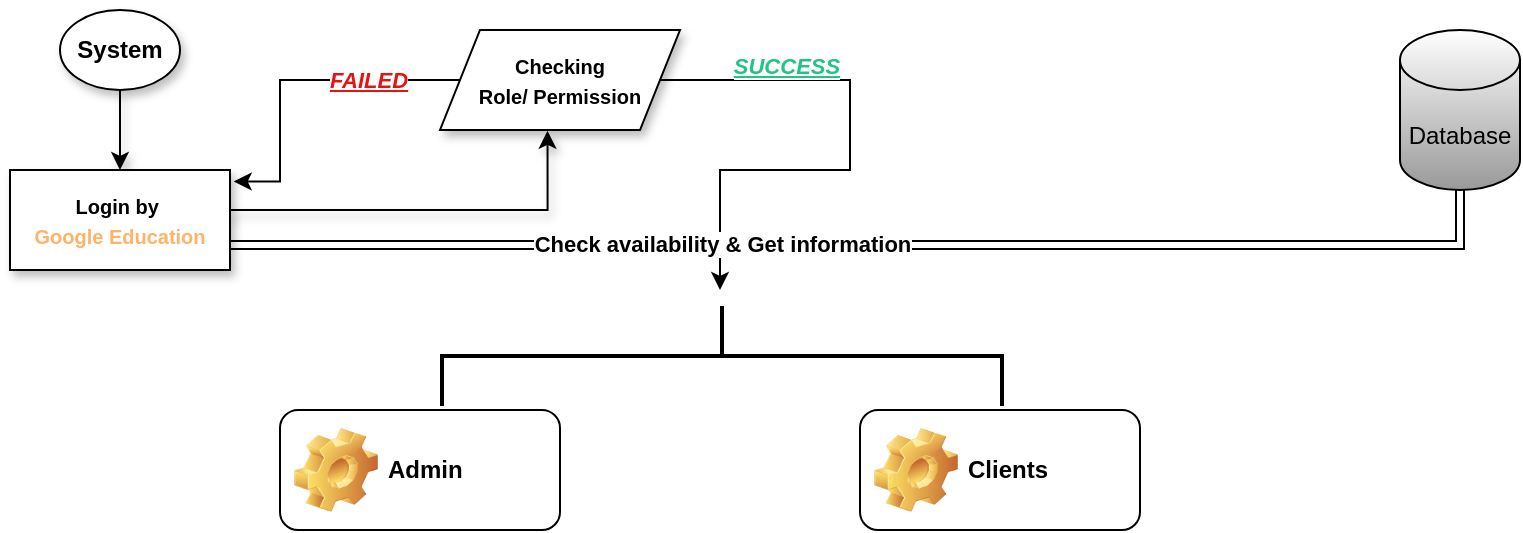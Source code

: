 <mxfile version="26.1.1">
  <diagram id="C5RBs43oDa-KdzZeNtuy" name="Page-1">
    <mxGraphModel dx="1097" dy="575" grid="1" gridSize="10" guides="1" tooltips="1" connect="1" arrows="1" fold="1" page="1" pageScale="1" pageWidth="827" pageHeight="1169" math="0" shadow="0">
      <root>
        <mxCell id="WIyWlLk6GJQsqaUBKTNV-0" />
        <mxCell id="WIyWlLk6GJQsqaUBKTNV-1" parent="WIyWlLk6GJQsqaUBKTNV-0" />
        <mxCell id="esq4DEs6tMJ4NNBgiMNg-6" style="edgeStyle=orthogonalEdgeStyle;rounded=0;orthogonalLoop=1;jettySize=auto;html=1;exitX=0.5;exitY=1;exitDx=0;exitDy=0;entryX=0.5;entryY=0;entryDx=0;entryDy=0;shadow=1;" edge="1" parent="WIyWlLk6GJQsqaUBKTNV-1" source="esq4DEs6tMJ4NNBgiMNg-0" target="esq4DEs6tMJ4NNBgiMNg-3">
          <mxGeometry relative="1" as="geometry" />
        </mxCell>
        <mxCell id="esq4DEs6tMJ4NNBgiMNg-0" value="&lt;b&gt;System&lt;/b&gt;" style="ellipse;whiteSpace=wrap;html=1;shadow=1;" vertex="1" parent="WIyWlLk6GJQsqaUBKTNV-1">
          <mxGeometry x="50" y="20" width="60" height="40" as="geometry" />
        </mxCell>
        <mxCell id="esq4DEs6tMJ4NNBgiMNg-8" style="edgeStyle=orthogonalEdgeStyle;rounded=0;orthogonalLoop=1;jettySize=auto;html=1;exitX=1;exitY=0.5;exitDx=0;exitDy=0;entryX=0.448;entryY=1.008;entryDx=0;entryDy=0;shadow=1;entryPerimeter=0;" edge="1" parent="WIyWlLk6GJQsqaUBKTNV-1" source="esq4DEs6tMJ4NNBgiMNg-3" target="esq4DEs6tMJ4NNBgiMNg-7">
          <mxGeometry relative="1" as="geometry">
            <Array as="points">
              <mxPoint x="135" y="120" />
              <mxPoint x="294" y="120" />
            </Array>
          </mxGeometry>
        </mxCell>
        <mxCell id="esq4DEs6tMJ4NNBgiMNg-3" value="&lt;b&gt;&lt;font style=&quot;font-size: 10px;&quot;&gt;Login by&amp;nbsp;&lt;/font&gt;&lt;/b&gt;&lt;div&gt;&lt;b&gt;&lt;font style=&quot;font-size: 10px; color: rgb(255, 179, 102);&quot;&gt;Google Education&lt;/font&gt;&lt;/b&gt;&lt;/div&gt;" style="shape=process;whiteSpace=wrap;html=1;backgroundOutline=1;size=0;shadow=1;" vertex="1" parent="WIyWlLk6GJQsqaUBKTNV-1">
          <mxGeometry x="25" y="100" width="110" height="50" as="geometry" />
        </mxCell>
        <mxCell id="esq4DEs6tMJ4NNBgiMNg-7" value="&lt;b&gt;&lt;font style=&quot;font-size: 10px;&quot;&gt;Checking&lt;/font&gt;&lt;/b&gt;&lt;div&gt;&lt;b&gt;&lt;font style=&quot;font-size: 10px;&quot;&gt;Role/ Permission&lt;/font&gt;&lt;/b&gt;&lt;/div&gt;" style="shape=parallelogram;perimeter=parallelogramPerimeter;whiteSpace=wrap;html=1;fixedSize=1;shadow=1;" vertex="1" parent="WIyWlLk6GJQsqaUBKTNV-1">
          <mxGeometry x="240" y="30" width="120" height="50" as="geometry" />
        </mxCell>
        <mxCell id="esq4DEs6tMJ4NNBgiMNg-12" value="Admin" style="label;whiteSpace=wrap;html=1;image=img/clipart/Gear_128x128.png" vertex="1" parent="WIyWlLk6GJQsqaUBKTNV-1">
          <mxGeometry x="160" y="220" width="140" height="60" as="geometry" />
        </mxCell>
        <mxCell id="esq4DEs6tMJ4NNBgiMNg-13" value="Clients" style="label;whiteSpace=wrap;html=1;image=img/clipart/Gear_128x128.png" vertex="1" parent="WIyWlLk6GJQsqaUBKTNV-1">
          <mxGeometry x="450" y="220" width="140" height="60" as="geometry" />
        </mxCell>
        <mxCell id="esq4DEs6tMJ4NNBgiMNg-14" value="" style="endArrow=classic;html=1;rounded=0;entryX=1.017;entryY=0.115;entryDx=0;entryDy=0;entryPerimeter=0;edgeStyle=orthogonalEdgeStyle;" edge="1" parent="WIyWlLk6GJQsqaUBKTNV-1" source="esq4DEs6tMJ4NNBgiMNg-7" target="esq4DEs6tMJ4NNBgiMNg-3">
          <mxGeometry relative="1" as="geometry">
            <mxPoint x="420" y="190" as="sourcePoint" />
            <mxPoint x="580" y="190" as="targetPoint" />
            <Array as="points">
              <mxPoint x="160" y="55" />
              <mxPoint x="160" y="106" />
            </Array>
          </mxGeometry>
        </mxCell>
        <mxCell id="esq4DEs6tMJ4NNBgiMNg-15" value="&lt;b&gt;&lt;i&gt;&lt;u&gt;FAILED&lt;/u&gt;&lt;/i&gt;&lt;/b&gt;" style="edgeLabel;resizable=0;html=1;;align=center;verticalAlign=middle;fontColor=light-dark(#e71313, #ededed);" connectable="0" vertex="1" parent="esq4DEs6tMJ4NNBgiMNg-14">
          <mxGeometry relative="1" as="geometry">
            <mxPoint x="36" as="offset" />
          </mxGeometry>
        </mxCell>
        <mxCell id="esq4DEs6tMJ4NNBgiMNg-18" value="" style="endArrow=classic;html=1;rounded=0;edgeStyle=orthogonalEdgeStyle;exitX=1;exitY=0.5;exitDx=0;exitDy=0;" edge="1" parent="WIyWlLk6GJQsqaUBKTNV-1" source="esq4DEs6tMJ4NNBgiMNg-7">
          <mxGeometry relative="1" as="geometry">
            <mxPoint x="360.0" y="49" as="sourcePoint" />
            <mxPoint x="380" y="160" as="targetPoint" />
            <Array as="points">
              <mxPoint x="445" y="55" />
              <mxPoint x="445" y="100" />
              <mxPoint x="380" y="100" />
              <mxPoint x="380" y="160" />
            </Array>
          </mxGeometry>
        </mxCell>
        <mxCell id="esq4DEs6tMJ4NNBgiMNg-19" value="&lt;b&gt;&lt;i&gt;&lt;u&gt;SUCCESS&lt;/u&gt;&lt;/i&gt;&lt;/b&gt;" style="edgeLabel;resizable=0;html=1;;align=center;verticalAlign=middle;fontColor=light-dark(#22c385, #ededed);" connectable="0" vertex="1" parent="esq4DEs6tMJ4NNBgiMNg-18">
          <mxGeometry relative="1" as="geometry">
            <mxPoint x="-32" y="-45" as="offset" />
          </mxGeometry>
        </mxCell>
        <mxCell id="esq4DEs6tMJ4NNBgiMNg-21" value="" style="strokeWidth=2;html=1;shape=mxgraph.flowchart.annotation_2;align=left;labelPosition=right;pointerEvents=1;rotation=90;" vertex="1" parent="WIyWlLk6GJQsqaUBKTNV-1">
          <mxGeometry x="356" y="53" width="50" height="280" as="geometry" />
        </mxCell>
        <mxCell id="esq4DEs6tMJ4NNBgiMNg-30" value="Database" style="shape=cylinder3;whiteSpace=wrap;html=1;boundedLbl=1;backgroundOutline=1;size=15;gradientColor=#999999;" vertex="1" parent="WIyWlLk6GJQsqaUBKTNV-1">
          <mxGeometry x="720" y="30" width="60" height="80" as="geometry" />
        </mxCell>
        <mxCell id="esq4DEs6tMJ4NNBgiMNg-32" style="edgeStyle=orthogonalEdgeStyle;shape=link;rounded=0;orthogonalLoop=1;jettySize=auto;html=1;exitX=1;exitY=0.75;exitDx=0;exitDy=0;entryX=0.5;entryY=1;entryDx=0;entryDy=0;entryPerimeter=0;" edge="1" parent="WIyWlLk6GJQsqaUBKTNV-1" source="esq4DEs6tMJ4NNBgiMNg-3" target="esq4DEs6tMJ4NNBgiMNg-30">
          <mxGeometry relative="1" as="geometry" />
        </mxCell>
        <mxCell id="esq4DEs6tMJ4NNBgiMNg-33" value="&lt;b&gt;Check availability &amp;amp; Get information&lt;/b&gt;" style="edgeLabel;html=1;align=center;verticalAlign=middle;resizable=0;points=[];" vertex="1" connectable="0" parent="esq4DEs6tMJ4NNBgiMNg-32">
          <mxGeometry x="0.102" y="1" relative="1" as="geometry">
            <mxPoint x="-108" as="offset" />
          </mxGeometry>
        </mxCell>
      </root>
    </mxGraphModel>
  </diagram>
</mxfile>
